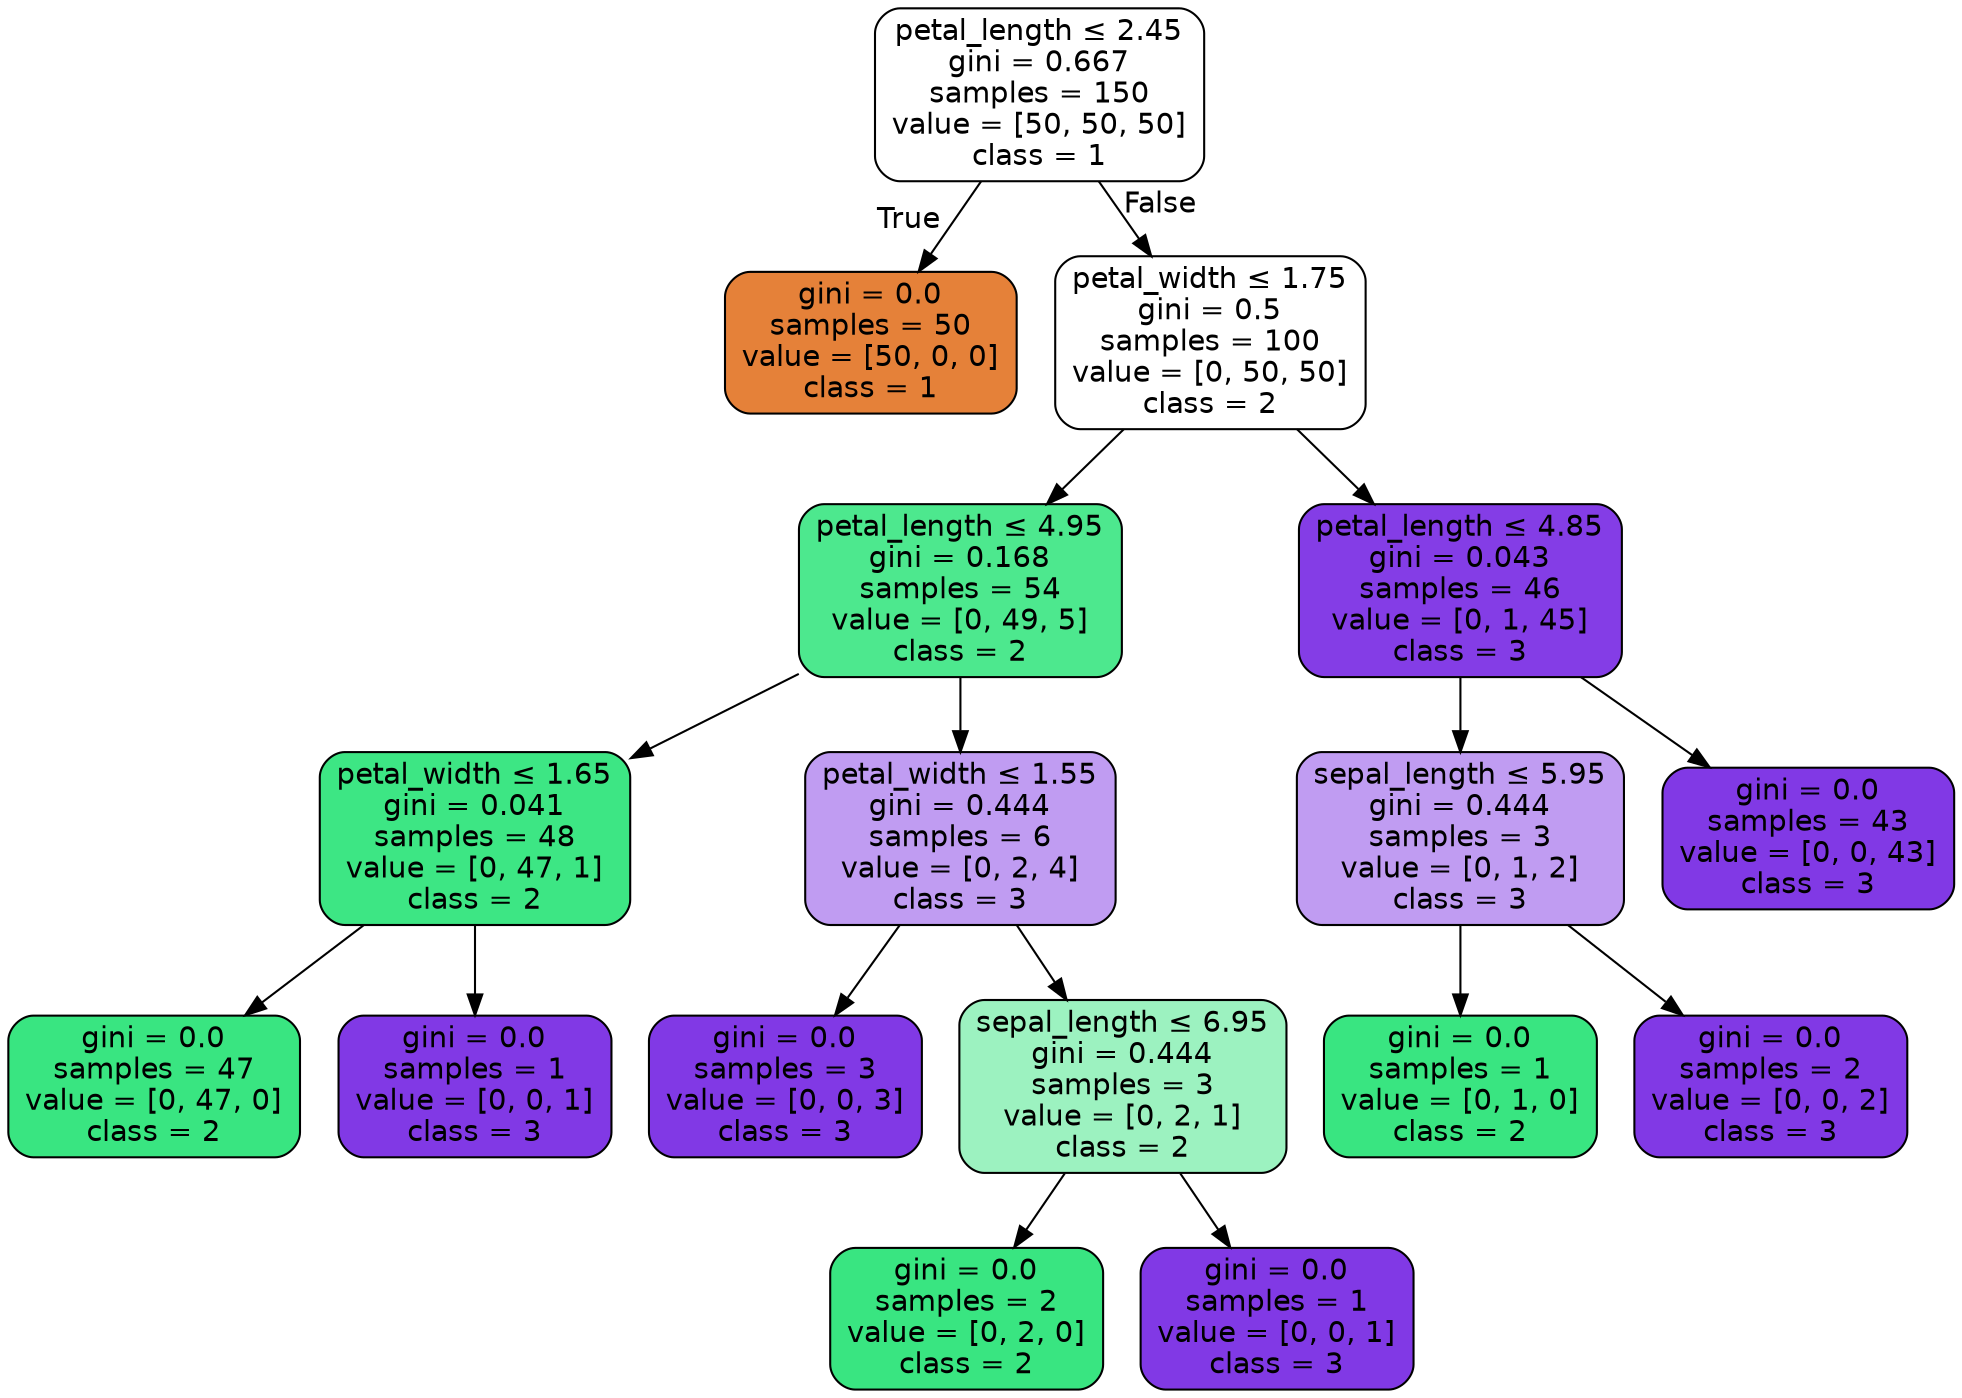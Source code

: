 digraph Tree {
node [shape=box, style="filled, rounded", color="black", fontname="helvetica"] ;
edge [fontname="helvetica"] ;
0 [label=<petal_length &le; 2.45<br/>gini = 0.667<br/>samples = 150<br/>value = [50, 50, 50]<br/>class = 1>, fillcolor="#ffffff"] ;
1 [label=<gini = 0.0<br/>samples = 50<br/>value = [50, 0, 0]<br/>class = 1>, fillcolor="#e58139"] ;
0 -> 1 [labeldistance=2.5, labelangle=45, headlabel="True"] ;
2 [label=<petal_width &le; 1.75<br/>gini = 0.5<br/>samples = 100<br/>value = [0, 50, 50]<br/>class = 2>, fillcolor="#ffffff"] ;
0 -> 2 [labeldistance=2.5, labelangle=-45, headlabel="False"] ;
3 [label=<petal_length &le; 4.95<br/>gini = 0.168<br/>samples = 54<br/>value = [0, 49, 5]<br/>class = 2>, fillcolor="#4de88e"] ;
2 -> 3 ;
4 [label=<petal_width &le; 1.65<br/>gini = 0.041<br/>samples = 48<br/>value = [0, 47, 1]<br/>class = 2>, fillcolor="#3de684"] ;
3 -> 4 ;
5 [label=<gini = 0.0<br/>samples = 47<br/>value = [0, 47, 0]<br/>class = 2>, fillcolor="#39e581"] ;
4 -> 5 ;
6 [label=<gini = 0.0<br/>samples = 1<br/>value = [0, 0, 1]<br/>class = 3>, fillcolor="#8139e5"] ;
4 -> 6 ;
7 [label=<petal_width &le; 1.55<br/>gini = 0.444<br/>samples = 6<br/>value = [0, 2, 4]<br/>class = 3>, fillcolor="#c09cf2"] ;
3 -> 7 ;
8 [label=<gini = 0.0<br/>samples = 3<br/>value = [0, 0, 3]<br/>class = 3>, fillcolor="#8139e5"] ;
7 -> 8 ;
9 [label=<sepal_length &le; 6.95<br/>gini = 0.444<br/>samples = 3<br/>value = [0, 2, 1]<br/>class = 2>, fillcolor="#9cf2c0"] ;
7 -> 9 ;
10 [label=<gini = 0.0<br/>samples = 2<br/>value = [0, 2, 0]<br/>class = 2>, fillcolor="#39e581"] ;
9 -> 10 ;
11 [label=<gini = 0.0<br/>samples = 1<br/>value = [0, 0, 1]<br/>class = 3>, fillcolor="#8139e5"] ;
9 -> 11 ;
12 [label=<petal_length &le; 4.85<br/>gini = 0.043<br/>samples = 46<br/>value = [0, 1, 45]<br/>class = 3>, fillcolor="#843de6"] ;
2 -> 12 ;
13 [label=<sepal_length &le; 5.95<br/>gini = 0.444<br/>samples = 3<br/>value = [0, 1, 2]<br/>class = 3>, fillcolor="#c09cf2"] ;
12 -> 13 ;
14 [label=<gini = 0.0<br/>samples = 1<br/>value = [0, 1, 0]<br/>class = 2>, fillcolor="#39e581"] ;
13 -> 14 ;
15 [label=<gini = 0.0<br/>samples = 2<br/>value = [0, 0, 2]<br/>class = 3>, fillcolor="#8139e5"] ;
13 -> 15 ;
16 [label=<gini = 0.0<br/>samples = 43<br/>value = [0, 0, 43]<br/>class = 3>, fillcolor="#8139e5"] ;
12 -> 16 ;
}
